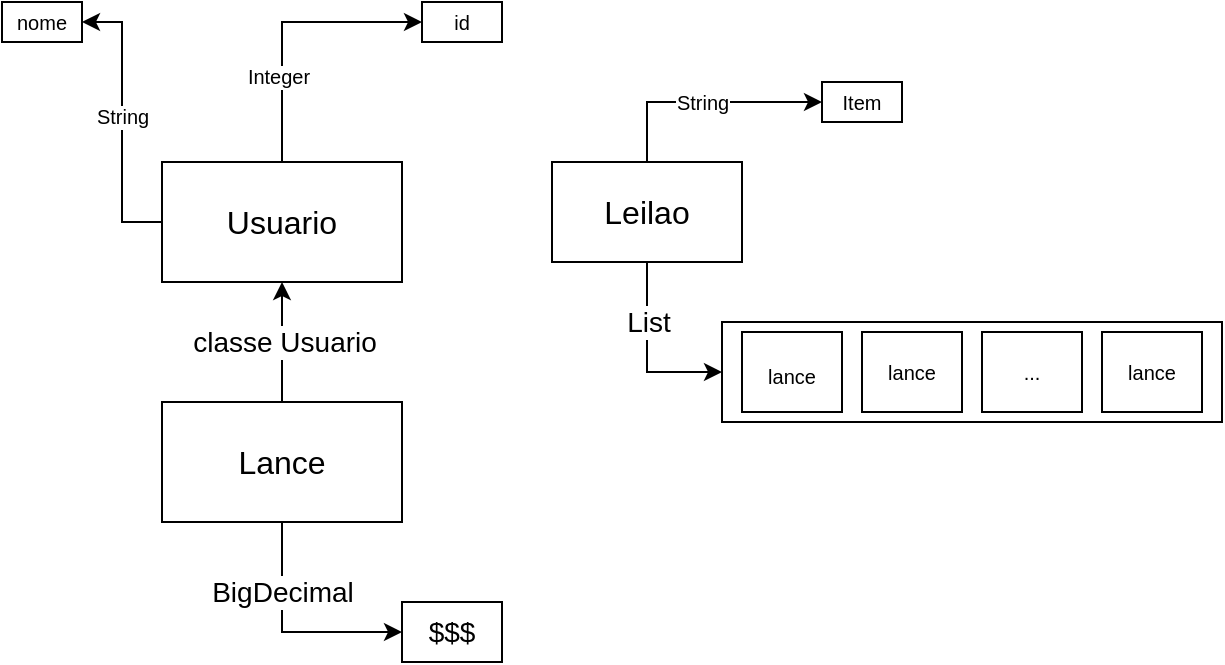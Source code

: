 <mxfile version="13.7.9" type="github">
  <diagram id="-6cZ4P8x116G0YTRgn6v" name="Page-1">
    <mxGraphModel dx="815" dy="454" grid="1" gridSize="10" guides="1" tooltips="1" connect="1" arrows="1" fold="1" page="1" pageScale="1" pageWidth="850" pageHeight="1100" math="0" shadow="0">
      <root>
        <mxCell id="0" />
        <mxCell id="1" parent="0" />
        <mxCell id="EhO_UNcinu-XwoAr_BTQ-22" style="edgeStyle=orthogonalEdgeStyle;rounded=0;orthogonalLoop=1;jettySize=auto;html=1;entryX=1;entryY=0.5;entryDx=0;entryDy=0;fontSize=14;" edge="1" parent="1" source="EhO_UNcinu-XwoAr_BTQ-1" target="EhO_UNcinu-XwoAr_BTQ-21">
          <mxGeometry relative="1" as="geometry" />
        </mxCell>
        <mxCell id="EhO_UNcinu-XwoAr_BTQ-23" value="String" style="edgeLabel;html=1;align=center;verticalAlign=middle;resizable=0;points=[];fontSize=10;" vertex="1" connectable="0" parent="EhO_UNcinu-XwoAr_BTQ-22">
          <mxGeometry x="0.053" relative="1" as="geometry">
            <mxPoint as="offset" />
          </mxGeometry>
        </mxCell>
        <mxCell id="EhO_UNcinu-XwoAr_BTQ-25" style="edgeStyle=orthogonalEdgeStyle;rounded=0;orthogonalLoop=1;jettySize=auto;html=1;entryX=0;entryY=0.5;entryDx=0;entryDy=0;fontSize=10;exitX=0.5;exitY=0;exitDx=0;exitDy=0;" edge="1" parent="1" source="EhO_UNcinu-XwoAr_BTQ-1" target="EhO_UNcinu-XwoAr_BTQ-24">
          <mxGeometry relative="1" as="geometry" />
        </mxCell>
        <mxCell id="EhO_UNcinu-XwoAr_BTQ-26" value="Integer" style="edgeLabel;html=1;align=center;verticalAlign=middle;resizable=0;points=[];fontSize=10;" vertex="1" connectable="0" parent="EhO_UNcinu-XwoAr_BTQ-25">
          <mxGeometry x="-0.384" y="2" relative="1" as="geometry">
            <mxPoint as="offset" />
          </mxGeometry>
        </mxCell>
        <mxCell id="EhO_UNcinu-XwoAr_BTQ-1" value="Usuario" style="rounded=0;whiteSpace=wrap;html=1;fontSize=16;" vertex="1" parent="1">
          <mxGeometry x="190" y="220" width="120" height="60" as="geometry" />
        </mxCell>
        <mxCell id="EhO_UNcinu-XwoAr_BTQ-10" style="edgeStyle=orthogonalEdgeStyle;rounded=0;orthogonalLoop=1;jettySize=auto;html=1;entryX=0;entryY=0.5;entryDx=0;entryDy=0;fontSize=10;" edge="1" parent="1" source="EhO_UNcinu-XwoAr_BTQ-2" target="EhO_UNcinu-XwoAr_BTQ-4">
          <mxGeometry relative="1" as="geometry" />
        </mxCell>
        <mxCell id="EhO_UNcinu-XwoAr_BTQ-18" value="List" style="edgeLabel;html=1;align=center;verticalAlign=middle;resizable=0;points=[];fontSize=14;" vertex="1" connectable="0" parent="EhO_UNcinu-XwoAr_BTQ-10">
          <mxGeometry x="-0.247" y="1" relative="1" as="geometry">
            <mxPoint x="-0.99" y="-4.86" as="offset" />
          </mxGeometry>
        </mxCell>
        <mxCell id="EhO_UNcinu-XwoAr_BTQ-12" style="edgeStyle=orthogonalEdgeStyle;rounded=0;orthogonalLoop=1;jettySize=auto;html=1;entryX=0;entryY=0.5;entryDx=0;entryDy=0;fontSize=10;exitX=0.5;exitY=0;exitDx=0;exitDy=0;" edge="1" parent="1" source="EhO_UNcinu-XwoAr_BTQ-2" target="EhO_UNcinu-XwoAr_BTQ-11">
          <mxGeometry relative="1" as="geometry" />
        </mxCell>
        <mxCell id="EhO_UNcinu-XwoAr_BTQ-17" value="&lt;font style=&quot;font-size: 10px&quot;&gt;String&lt;/font&gt;" style="edgeLabel;html=1;align=center;verticalAlign=middle;resizable=0;points=[];fontSize=14;" vertex="1" connectable="0" parent="EhO_UNcinu-XwoAr_BTQ-12">
          <mxGeometry x="-0.489" y="-18" relative="1" as="geometry">
            <mxPoint x="27.23" y="-19" as="offset" />
          </mxGeometry>
        </mxCell>
        <mxCell id="EhO_UNcinu-XwoAr_BTQ-2" value="Leilao" style="rounded=0;whiteSpace=wrap;html=1;fontSize=16;" vertex="1" parent="1">
          <mxGeometry x="385" y="220" width="95" height="50" as="geometry" />
        </mxCell>
        <mxCell id="EhO_UNcinu-XwoAr_BTQ-4" value="" style="rounded=0;whiteSpace=wrap;html=1;fontSize=16;" vertex="1" parent="1">
          <mxGeometry x="470" y="300" width="250" height="50" as="geometry" />
        </mxCell>
        <mxCell id="EhO_UNcinu-XwoAr_BTQ-5" value="&lt;font size=&quot;1&quot;&gt;lance&lt;/font&gt;" style="rounded=0;whiteSpace=wrap;html=1;fontSize=16;" vertex="1" parent="1">
          <mxGeometry x="480" y="305" width="50" height="40" as="geometry" />
        </mxCell>
        <mxCell id="EhO_UNcinu-XwoAr_BTQ-6" value="lance" style="rounded=0;whiteSpace=wrap;html=1;fontSize=10;" vertex="1" parent="1">
          <mxGeometry x="540" y="305" width="50" height="40" as="geometry" />
        </mxCell>
        <mxCell id="EhO_UNcinu-XwoAr_BTQ-7" value="..." style="rounded=0;whiteSpace=wrap;html=1;fontSize=10;" vertex="1" parent="1">
          <mxGeometry x="600" y="305" width="50" height="40" as="geometry" />
        </mxCell>
        <mxCell id="EhO_UNcinu-XwoAr_BTQ-8" value="lance" style="rounded=0;whiteSpace=wrap;html=1;fontSize=10;" vertex="1" parent="1">
          <mxGeometry x="660" y="305" width="50" height="40" as="geometry" />
        </mxCell>
        <mxCell id="EhO_UNcinu-XwoAr_BTQ-14" style="edgeStyle=orthogonalEdgeStyle;rounded=0;orthogonalLoop=1;jettySize=auto;html=1;entryX=0.5;entryY=1;entryDx=0;entryDy=0;fontSize=10;" edge="1" parent="1" source="EhO_UNcinu-XwoAr_BTQ-9" target="EhO_UNcinu-XwoAr_BTQ-1">
          <mxGeometry relative="1" as="geometry" />
        </mxCell>
        <mxCell id="EhO_UNcinu-XwoAr_BTQ-20" value="classe Usuario" style="edgeLabel;html=1;align=center;verticalAlign=middle;resizable=0;points=[];fontSize=14;" vertex="1" connectable="0" parent="EhO_UNcinu-XwoAr_BTQ-14">
          <mxGeometry x="0.019" y="-1" relative="1" as="geometry">
            <mxPoint as="offset" />
          </mxGeometry>
        </mxCell>
        <mxCell id="EhO_UNcinu-XwoAr_BTQ-16" style="edgeStyle=orthogonalEdgeStyle;rounded=0;orthogonalLoop=1;jettySize=auto;html=1;entryX=0;entryY=0.5;entryDx=0;entryDy=0;fontSize=10;" edge="1" parent="1" source="EhO_UNcinu-XwoAr_BTQ-9" target="EhO_UNcinu-XwoAr_BTQ-15">
          <mxGeometry relative="1" as="geometry" />
        </mxCell>
        <mxCell id="EhO_UNcinu-XwoAr_BTQ-19" value="BigDecimal" style="edgeLabel;html=1;align=center;verticalAlign=middle;resizable=0;points=[];fontSize=14;" vertex="1" connectable="0" parent="EhO_UNcinu-XwoAr_BTQ-16">
          <mxGeometry x="-0.399" relative="1" as="geometry">
            <mxPoint as="offset" />
          </mxGeometry>
        </mxCell>
        <mxCell id="EhO_UNcinu-XwoAr_BTQ-9" value="Lance" style="rounded=0;whiteSpace=wrap;html=1;fontSize=16;" vertex="1" parent="1">
          <mxGeometry x="190" y="340" width="120" height="60" as="geometry" />
        </mxCell>
        <mxCell id="EhO_UNcinu-XwoAr_BTQ-11" value="Item" style="text;html=1;fillColor=none;align=center;verticalAlign=middle;whiteSpace=wrap;rounded=0;fontSize=10;strokeColor=#000000;" vertex="1" parent="1">
          <mxGeometry x="520" y="180" width="40" height="20" as="geometry" />
        </mxCell>
        <mxCell id="EhO_UNcinu-XwoAr_BTQ-15" value="$$$" style="text;html=1;fillColor=none;align=center;verticalAlign=middle;whiteSpace=wrap;rounded=0;fontSize=14;strokeColor=#000000;" vertex="1" parent="1">
          <mxGeometry x="310" y="440" width="50" height="30" as="geometry" />
        </mxCell>
        <mxCell id="EhO_UNcinu-XwoAr_BTQ-21" value="nome" style="text;html=1;fillColor=none;align=center;verticalAlign=middle;whiteSpace=wrap;rounded=0;fontSize=10;strokeColor=#000000;" vertex="1" parent="1">
          <mxGeometry x="110" y="140" width="40" height="20" as="geometry" />
        </mxCell>
        <mxCell id="EhO_UNcinu-XwoAr_BTQ-24" value="id" style="text;html=1;fillColor=none;align=center;verticalAlign=middle;whiteSpace=wrap;rounded=0;fontSize=10;strokeColor=#000000;" vertex="1" parent="1">
          <mxGeometry x="320" y="140" width="40" height="20" as="geometry" />
        </mxCell>
      </root>
    </mxGraphModel>
  </diagram>
</mxfile>
